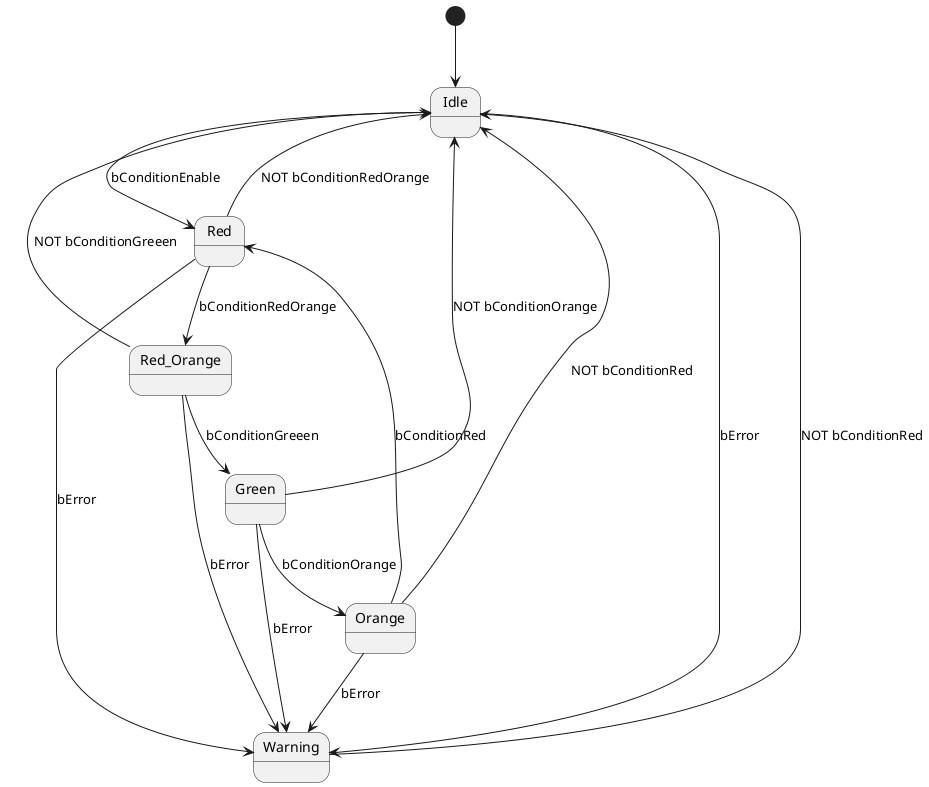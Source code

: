 @startuml

[*] --> Idle
Idle --> Red : bConditionEnable
Red --> Red_Orange : bConditionRedOrange
Red_Orange --> Green : bConditionGreeen
Green --> Orange : bConditionOrange
Orange -->  Red : bConditionRed

Idle --> Warning : bError
Red --> Warning : bError
Red_Orange --> Warning : bError
Green --> Warning : bError
Orange -->  Warning : bError

Red --> Idle: NOT bConditionRedOrange
Red_Orange --> Idle : NOT bConditionGreeen
Green --> Idle : NOT bConditionOrange
Orange -->  Idle : NOT bConditionRed
Warning --> Idle : NOT bConditionRed

@enduml